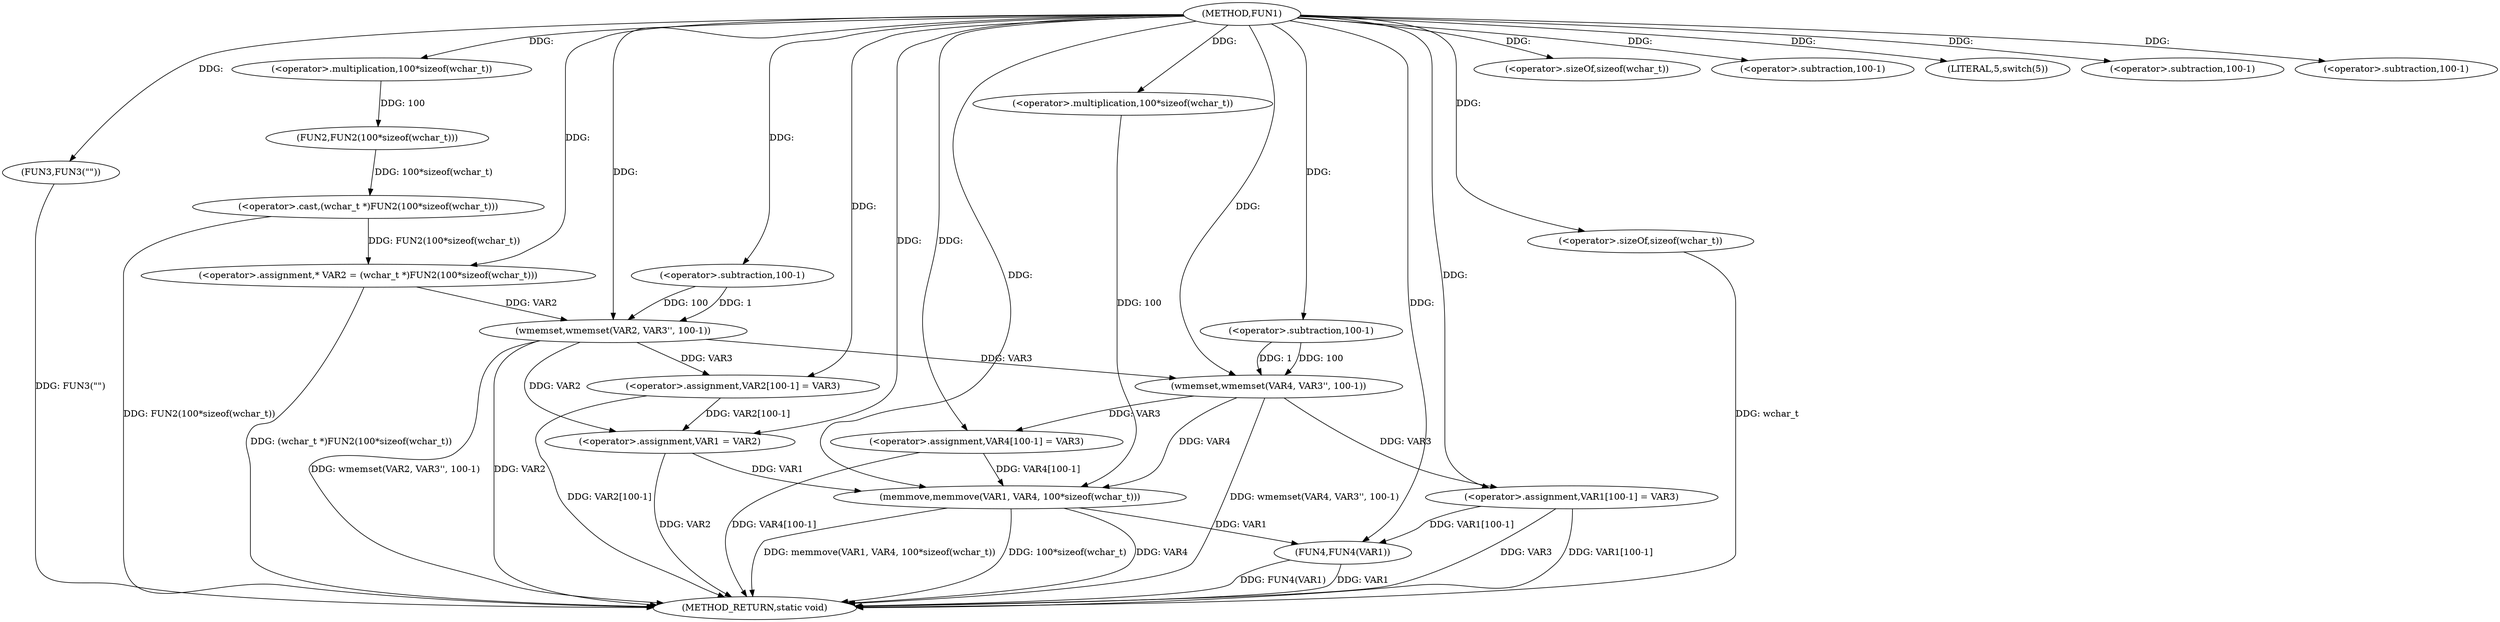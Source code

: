 digraph FUN1 {  
"1000100" [label = "(METHOD,FUN1)" ]
"1000169" [label = "(METHOD_RETURN,static void)" ]
"1000104" [label = "(<operator>.assignment,* VAR2 = (wchar_t *)FUN2(100*sizeof(wchar_t)))" ]
"1000106" [label = "(<operator>.cast,(wchar_t *)FUN2(100*sizeof(wchar_t)))" ]
"1000108" [label = "(FUN2,FUN2(100*sizeof(wchar_t)))" ]
"1000109" [label = "(<operator>.multiplication,100*sizeof(wchar_t))" ]
"1000111" [label = "(<operator>.sizeOf,sizeof(wchar_t))" ]
"1000113" [label = "(wmemset,wmemset(VAR2, VAR3'', 100-1))" ]
"1000116" [label = "(<operator>.subtraction,100-1)" ]
"1000119" [label = "(<operator>.assignment,VAR2[100-1] = VAR3)" ]
"1000122" [label = "(<operator>.subtraction,100-1)" ]
"1000127" [label = "(LITERAL,5,switch(5))" ]
"1000130" [label = "(FUN3,FUN3(\"\"))" ]
"1000134" [label = "(<operator>.assignment,VAR1 = VAR2)" ]
"1000140" [label = "(wmemset,wmemset(VAR4, VAR3'', 100-1))" ]
"1000143" [label = "(<operator>.subtraction,100-1)" ]
"1000146" [label = "(<operator>.assignment,VAR4[100-1] = VAR3)" ]
"1000149" [label = "(<operator>.subtraction,100-1)" ]
"1000153" [label = "(memmove,memmove(VAR1, VAR4, 100*sizeof(wchar_t)))" ]
"1000156" [label = "(<operator>.multiplication,100*sizeof(wchar_t))" ]
"1000158" [label = "(<operator>.sizeOf,sizeof(wchar_t))" ]
"1000160" [label = "(<operator>.assignment,VAR1[100-1] = VAR3)" ]
"1000163" [label = "(<operator>.subtraction,100-1)" ]
"1000167" [label = "(FUN4,FUN4(VAR1))" ]
  "1000158" -> "1000169"  [ label = "DDG: wchar_t"] 
  "1000106" -> "1000169"  [ label = "DDG: FUN2(100*sizeof(wchar_t))"] 
  "1000153" -> "1000169"  [ label = "DDG: memmove(VAR1, VAR4, 100*sizeof(wchar_t))"] 
  "1000134" -> "1000169"  [ label = "DDG: VAR2"] 
  "1000153" -> "1000169"  [ label = "DDG: 100*sizeof(wchar_t)"] 
  "1000104" -> "1000169"  [ label = "DDG: (wchar_t *)FUN2(100*sizeof(wchar_t))"] 
  "1000167" -> "1000169"  [ label = "DDG: VAR1"] 
  "1000130" -> "1000169"  [ label = "DDG: FUN3(\"\")"] 
  "1000113" -> "1000169"  [ label = "DDG: VAR2"] 
  "1000160" -> "1000169"  [ label = "DDG: VAR3"] 
  "1000140" -> "1000169"  [ label = "DDG: wmemset(VAR4, VAR3'', 100-1)"] 
  "1000153" -> "1000169"  [ label = "DDG: VAR4"] 
  "1000167" -> "1000169"  [ label = "DDG: FUN4(VAR1)"] 
  "1000113" -> "1000169"  [ label = "DDG: wmemset(VAR2, VAR3'', 100-1)"] 
  "1000119" -> "1000169"  [ label = "DDG: VAR2[100-1]"] 
  "1000146" -> "1000169"  [ label = "DDG: VAR4[100-1]"] 
  "1000160" -> "1000169"  [ label = "DDG: VAR1[100-1]"] 
  "1000106" -> "1000104"  [ label = "DDG: FUN2(100*sizeof(wchar_t))"] 
  "1000100" -> "1000104"  [ label = "DDG: "] 
  "1000108" -> "1000106"  [ label = "DDG: 100*sizeof(wchar_t)"] 
  "1000109" -> "1000108"  [ label = "DDG: 100"] 
  "1000100" -> "1000109"  [ label = "DDG: "] 
  "1000100" -> "1000111"  [ label = "DDG: "] 
  "1000104" -> "1000113"  [ label = "DDG: VAR2"] 
  "1000100" -> "1000113"  [ label = "DDG: "] 
  "1000116" -> "1000113"  [ label = "DDG: 100"] 
  "1000116" -> "1000113"  [ label = "DDG: 1"] 
  "1000100" -> "1000116"  [ label = "DDG: "] 
  "1000113" -> "1000119"  [ label = "DDG: VAR3"] 
  "1000100" -> "1000119"  [ label = "DDG: "] 
  "1000100" -> "1000122"  [ label = "DDG: "] 
  "1000100" -> "1000127"  [ label = "DDG: "] 
  "1000100" -> "1000130"  [ label = "DDG: "] 
  "1000113" -> "1000134"  [ label = "DDG: VAR2"] 
  "1000119" -> "1000134"  [ label = "DDG: VAR2[100-1]"] 
  "1000100" -> "1000134"  [ label = "DDG: "] 
  "1000100" -> "1000140"  [ label = "DDG: "] 
  "1000113" -> "1000140"  [ label = "DDG: VAR3"] 
  "1000143" -> "1000140"  [ label = "DDG: 100"] 
  "1000143" -> "1000140"  [ label = "DDG: 1"] 
  "1000100" -> "1000143"  [ label = "DDG: "] 
  "1000140" -> "1000146"  [ label = "DDG: VAR3"] 
  "1000100" -> "1000146"  [ label = "DDG: "] 
  "1000100" -> "1000149"  [ label = "DDG: "] 
  "1000134" -> "1000153"  [ label = "DDG: VAR1"] 
  "1000100" -> "1000153"  [ label = "DDG: "] 
  "1000140" -> "1000153"  [ label = "DDG: VAR4"] 
  "1000146" -> "1000153"  [ label = "DDG: VAR4[100-1]"] 
  "1000156" -> "1000153"  [ label = "DDG: 100"] 
  "1000100" -> "1000156"  [ label = "DDG: "] 
  "1000100" -> "1000158"  [ label = "DDG: "] 
  "1000100" -> "1000160"  [ label = "DDG: "] 
  "1000140" -> "1000160"  [ label = "DDG: VAR3"] 
  "1000100" -> "1000163"  [ label = "DDG: "] 
  "1000153" -> "1000167"  [ label = "DDG: VAR1"] 
  "1000160" -> "1000167"  [ label = "DDG: VAR1[100-1]"] 
  "1000100" -> "1000167"  [ label = "DDG: "] 
}
